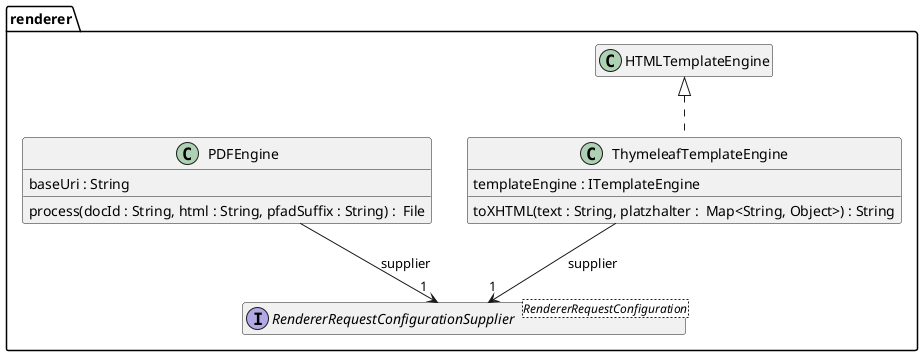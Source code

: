 @startuml Ebene3.png
hide empty members

package renderer {

    interface RendererRequestConfigurationSupplier<RendererRequestConfiguration> {
    }

    class ThymeleafTemplateEngine {
        templateEngine : ITemplateEngine
        toXHTML(text : String, platzhalter :  Map<String, Object>) : String
    }
    ThymeleafTemplateEngine --> "1" RendererRequestConfigurationSupplier : supplier
    HTMLTemplateEngine <|.. ThymeleafTemplateEngine

    class PDFEngine {
        baseUri : String
        process(docId : String, html : String, pfadSuffix : String) :  File
    }
    PDFEngine --> "1" RendererRequestConfigurationSupplier : supplier

}
@enduml